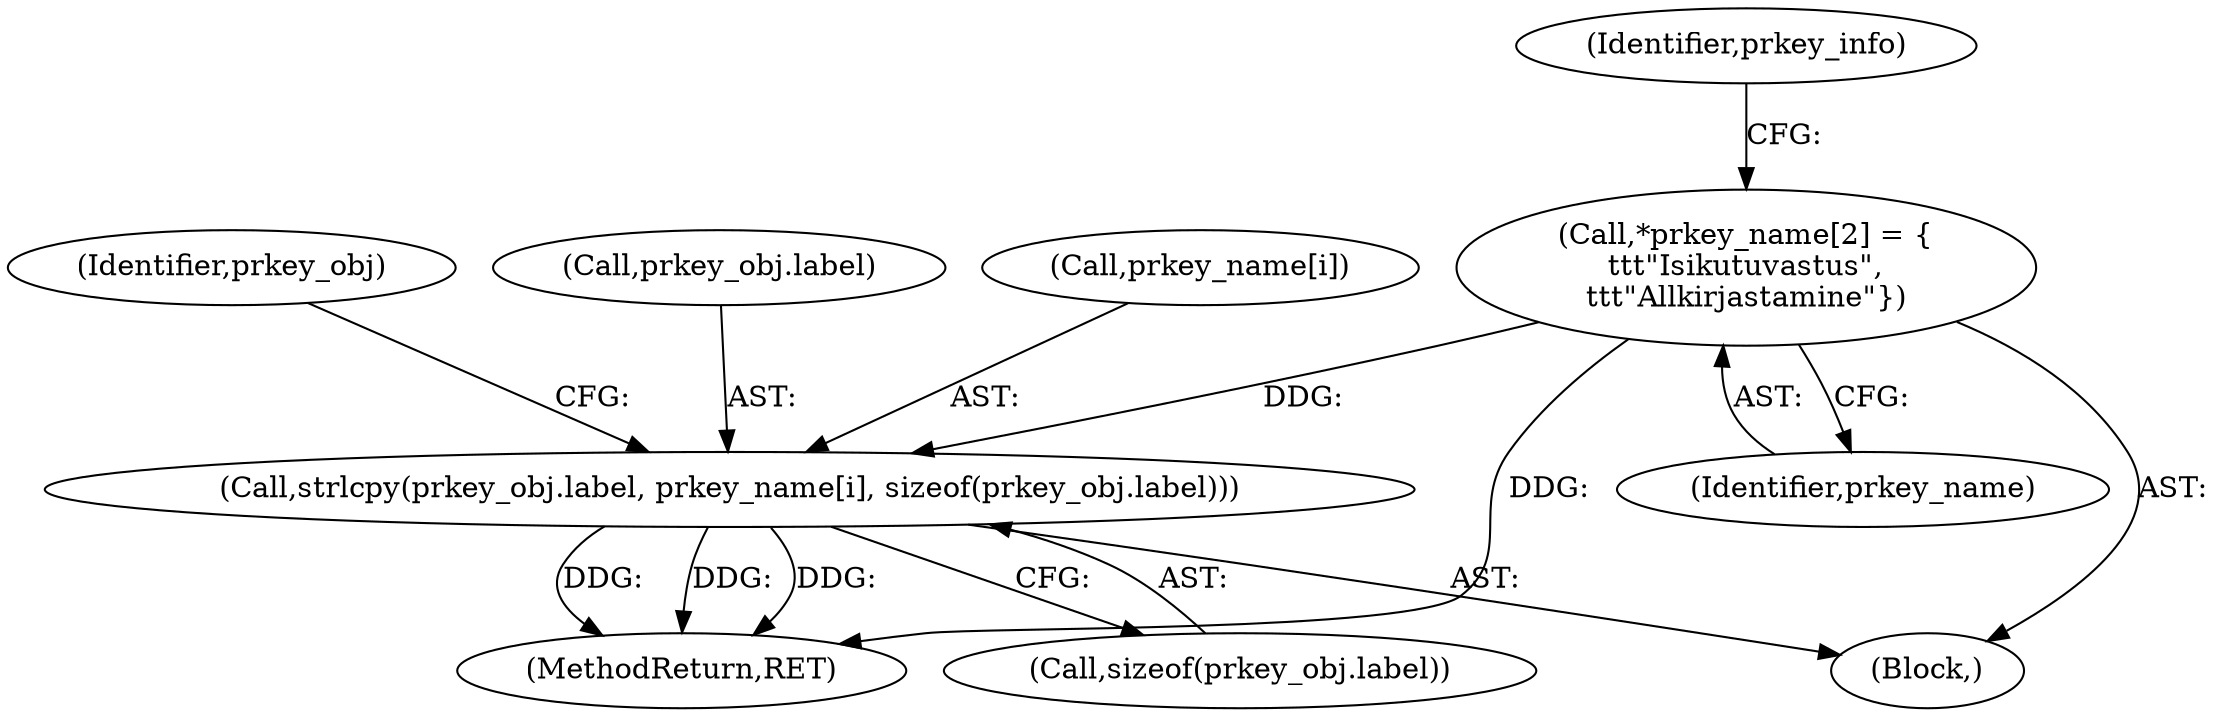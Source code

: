 digraph "0_OpenSC_360e95d45ac4123255a4c796db96337f332160ad#diff-d643a0fa169471dbf2912f4866dc49c5_4@array" {
"1000766" [label="(Call,strlcpy(prkey_obj.label, prkey_name[i], sizeof(prkey_obj.label)))"];
"1000679" [label="(Call,*prkey_name[2] = {\n\t\t\t\"Isikutuvastus\",\n\t\t\t\"Allkirjastamine\"})"];
"1000679" [label="(Call,*prkey_name[2] = {\n\t\t\t\"Isikutuvastus\",\n\t\t\t\"Allkirjastamine\"})"];
"1000780" [label="(Identifier,prkey_obj)"];
"1000674" [label="(Block,)"];
"1000685" [label="(Identifier,prkey_info)"];
"1000767" [label="(Call,prkey_obj.label)"];
"1000680" [label="(Identifier,prkey_name)"];
"1000766" [label="(Call,strlcpy(prkey_obj.label, prkey_name[i], sizeof(prkey_obj.label)))"];
"1000773" [label="(Call,sizeof(prkey_obj.label))"];
"1000834" [label="(MethodReturn,RET)"];
"1000770" [label="(Call,prkey_name[i])"];
"1000766" -> "1000674"  [label="AST: "];
"1000766" -> "1000773"  [label="CFG: "];
"1000767" -> "1000766"  [label="AST: "];
"1000770" -> "1000766"  [label="AST: "];
"1000773" -> "1000766"  [label="AST: "];
"1000780" -> "1000766"  [label="CFG: "];
"1000766" -> "1000834"  [label="DDG: "];
"1000766" -> "1000834"  [label="DDG: "];
"1000766" -> "1000834"  [label="DDG: "];
"1000679" -> "1000766"  [label="DDG: "];
"1000679" -> "1000674"  [label="AST: "];
"1000679" -> "1000680"  [label="CFG: "];
"1000680" -> "1000679"  [label="AST: "];
"1000685" -> "1000679"  [label="CFG: "];
"1000679" -> "1000834"  [label="DDG: "];
}
